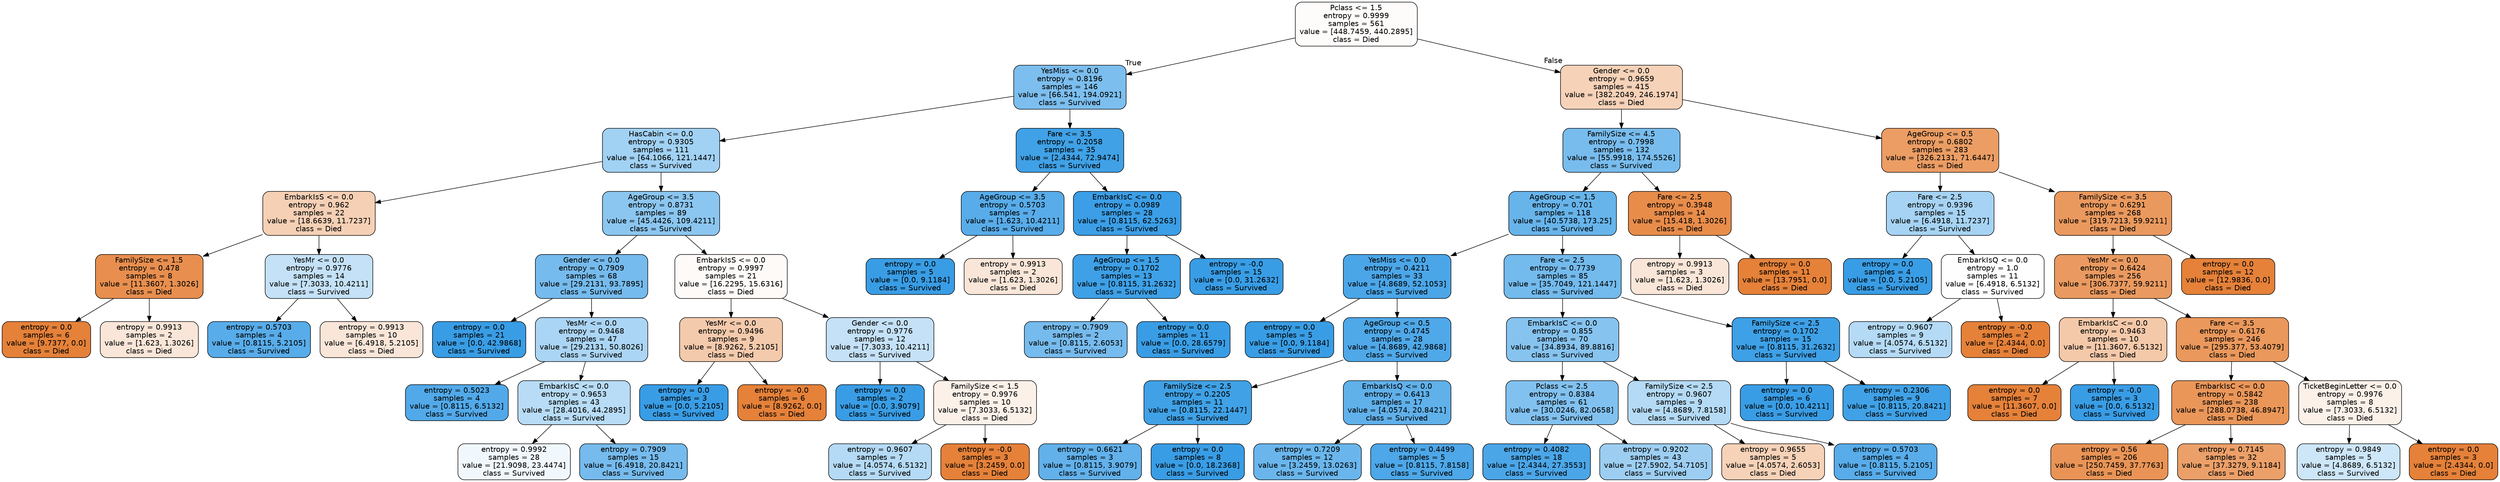 digraph Tree {
node [shape=box, style="filled, rounded", color="black", fontname=helvetica] ;
edge [fontname=helvetica] ;
0 [label="Pclass <= 1.5\nentropy = 0.9999\nsamples = 561\nvalue = [448.7459, 440.2895]\nclass = Died", fillcolor="#e5813905"] ;
1 [label="YesMiss <= 0.0\nentropy = 0.8196\nsamples = 146\nvalue = [66.541, 194.0921]\nclass = Survived", fillcolor="#399de5a8"] ;
0 -> 1 [labeldistance=2.5, labelangle=45, headlabel="True"] ;
2 [label="HasCabin <= 0.0\nentropy = 0.9305\nsamples = 111\nvalue = [64.1066, 121.1447]\nclass = Survived", fillcolor="#399de578"] ;
1 -> 2 ;
3 [label="EmbarkIsS <= 0.0\nentropy = 0.962\nsamples = 22\nvalue = [18.6639, 11.7237]\nclass = Died", fillcolor="#e581395f"] ;
2 -> 3 ;
4 [label="FamilySize <= 1.5\nentropy = 0.478\nsamples = 8\nvalue = [11.3607, 1.3026]\nclass = Died", fillcolor="#e58139e2"] ;
3 -> 4 ;
5 [label="entropy = 0.0\nsamples = 6\nvalue = [9.7377, 0.0]\nclass = Died", fillcolor="#e58139ff"] ;
4 -> 5 ;
6 [label="entropy = 0.9913\nsamples = 2\nvalue = [1.623, 1.3026]\nclass = Died", fillcolor="#e5813932"] ;
4 -> 6 ;
7 [label="YesMr <= 0.0\nentropy = 0.9776\nsamples = 14\nvalue = [7.3033, 10.4211]\nclass = Survived", fillcolor="#399de54c"] ;
3 -> 7 ;
8 [label="entropy = 0.5703\nsamples = 4\nvalue = [0.8115, 5.2105]\nclass = Survived", fillcolor="#399de5d7"] ;
7 -> 8 ;
9 [label="entropy = 0.9913\nsamples = 10\nvalue = [6.4918, 5.2105]\nclass = Died", fillcolor="#e5813932"] ;
7 -> 9 ;
10 [label="AgeGroup <= 3.5\nentropy = 0.8731\nsamples = 89\nvalue = [45.4426, 109.4211]\nclass = Survived", fillcolor="#399de595"] ;
2 -> 10 ;
11 [label="Gender <= 0.0\nentropy = 0.7909\nsamples = 68\nvalue = [29.2131, 93.7895]\nclass = Survived", fillcolor="#399de5b0"] ;
10 -> 11 ;
12 [label="entropy = 0.0\nsamples = 21\nvalue = [0.0, 42.9868]\nclass = Survived", fillcolor="#399de5ff"] ;
11 -> 12 ;
13 [label="YesMr <= 0.0\nentropy = 0.9468\nsamples = 47\nvalue = [29.2131, 50.8026]\nclass = Survived", fillcolor="#399de56c"] ;
11 -> 13 ;
14 [label="entropy = 0.5023\nsamples = 4\nvalue = [0.8115, 6.5132]\nclass = Survived", fillcolor="#399de5df"] ;
13 -> 14 ;
15 [label="EmbarkIsC <= 0.0\nentropy = 0.9653\nsamples = 43\nvalue = [28.4016, 44.2895]\nclass = Survived", fillcolor="#399de55b"] ;
13 -> 15 ;
16 [label="entropy = 0.9992\nsamples = 28\nvalue = [21.9098, 23.4474]\nclass = Survived", fillcolor="#399de511"] ;
15 -> 16 ;
17 [label="entropy = 0.7909\nsamples = 15\nvalue = [6.4918, 20.8421]\nclass = Survived", fillcolor="#399de5b0"] ;
15 -> 17 ;
18 [label="EmbarkIsS <= 0.0\nentropy = 0.9997\nsamples = 21\nvalue = [16.2295, 15.6316]\nclass = Died", fillcolor="#e5813909"] ;
10 -> 18 ;
19 [label="YesMr <= 0.0\nentropy = 0.9496\nsamples = 9\nvalue = [8.9262, 5.2105]\nclass = Died", fillcolor="#e581396a"] ;
18 -> 19 ;
20 [label="entropy = 0.0\nsamples = 3\nvalue = [0.0, 5.2105]\nclass = Survived", fillcolor="#399de5ff"] ;
19 -> 20 ;
21 [label="entropy = -0.0\nsamples = 6\nvalue = [8.9262, 0.0]\nclass = Died", fillcolor="#e58139ff"] ;
19 -> 21 ;
22 [label="Gender <= 0.0\nentropy = 0.9776\nsamples = 12\nvalue = [7.3033, 10.4211]\nclass = Survived", fillcolor="#399de54c"] ;
18 -> 22 ;
23 [label="entropy = 0.0\nsamples = 2\nvalue = [0.0, 3.9079]\nclass = Survived", fillcolor="#399de5ff"] ;
22 -> 23 ;
24 [label="FamilySize <= 1.5\nentropy = 0.9976\nsamples = 10\nvalue = [7.3033, 6.5132]\nclass = Died", fillcolor="#e581391c"] ;
22 -> 24 ;
25 [label="entropy = 0.9607\nsamples = 7\nvalue = [4.0574, 6.5132]\nclass = Survived", fillcolor="#399de560"] ;
24 -> 25 ;
26 [label="entropy = -0.0\nsamples = 3\nvalue = [3.2459, 0.0]\nclass = Died", fillcolor="#e58139ff"] ;
24 -> 26 ;
27 [label="Fare <= 3.5\nentropy = 0.2058\nsamples = 35\nvalue = [2.4344, 72.9474]\nclass = Survived", fillcolor="#399de5f6"] ;
1 -> 27 ;
28 [label="AgeGroup <= 3.5\nentropy = 0.5703\nsamples = 7\nvalue = [1.623, 10.4211]\nclass = Survived", fillcolor="#399de5d7"] ;
27 -> 28 ;
29 [label="entropy = 0.0\nsamples = 5\nvalue = [0.0, 9.1184]\nclass = Survived", fillcolor="#399de5ff"] ;
28 -> 29 ;
30 [label="entropy = 0.9913\nsamples = 2\nvalue = [1.623, 1.3026]\nclass = Died", fillcolor="#e5813932"] ;
28 -> 30 ;
31 [label="EmbarkIsC <= 0.0\nentropy = 0.0989\nsamples = 28\nvalue = [0.8115, 62.5263]\nclass = Survived", fillcolor="#399de5fc"] ;
27 -> 31 ;
32 [label="AgeGroup <= 1.5\nentropy = 0.1702\nsamples = 13\nvalue = [0.8115, 31.2632]\nclass = Survived", fillcolor="#399de5f8"] ;
31 -> 32 ;
33 [label="entropy = 0.7909\nsamples = 2\nvalue = [0.8115, 2.6053]\nclass = Survived", fillcolor="#399de5b0"] ;
32 -> 33 ;
34 [label="entropy = 0.0\nsamples = 11\nvalue = [0.0, 28.6579]\nclass = Survived", fillcolor="#399de5ff"] ;
32 -> 34 ;
35 [label="entropy = -0.0\nsamples = 15\nvalue = [0.0, 31.2632]\nclass = Survived", fillcolor="#399de5ff"] ;
31 -> 35 ;
36 [label="Gender <= 0.0\nentropy = 0.9659\nsamples = 415\nvalue = [382.2049, 246.1974]\nclass = Died", fillcolor="#e581395b"] ;
0 -> 36 [labeldistance=2.5, labelangle=-45, headlabel="False"] ;
37 [label="FamilySize <= 4.5\nentropy = 0.7998\nsamples = 132\nvalue = [55.9918, 174.5526]\nclass = Survived", fillcolor="#399de5ad"] ;
36 -> 37 ;
38 [label="AgeGroup <= 1.5\nentropy = 0.701\nsamples = 118\nvalue = [40.5738, 173.25]\nclass = Survived", fillcolor="#399de5c3"] ;
37 -> 38 ;
39 [label="YesMiss <= 0.0\nentropy = 0.4211\nsamples = 33\nvalue = [4.8689, 52.1053]\nclass = Survived", fillcolor="#399de5e7"] ;
38 -> 39 ;
40 [label="entropy = 0.0\nsamples = 5\nvalue = [0.0, 9.1184]\nclass = Survived", fillcolor="#399de5ff"] ;
39 -> 40 ;
41 [label="AgeGroup <= 0.5\nentropy = 0.4745\nsamples = 28\nvalue = [4.8689, 42.9868]\nclass = Survived", fillcolor="#399de5e2"] ;
39 -> 41 ;
42 [label="FamilySize <= 2.5\nentropy = 0.2205\nsamples = 11\nvalue = [0.8115, 22.1447]\nclass = Survived", fillcolor="#399de5f6"] ;
41 -> 42 ;
43 [label="entropy = 0.6621\nsamples = 3\nvalue = [0.8115, 3.9079]\nclass = Survived", fillcolor="#399de5ca"] ;
42 -> 43 ;
44 [label="entropy = 0.0\nsamples = 8\nvalue = [0.0, 18.2368]\nclass = Survived", fillcolor="#399de5ff"] ;
42 -> 44 ;
45 [label="EmbarkIsQ <= 0.0\nentropy = 0.6413\nsamples = 17\nvalue = [4.0574, 20.8421]\nclass = Survived", fillcolor="#399de5cd"] ;
41 -> 45 ;
46 [label="entropy = 0.7209\nsamples = 12\nvalue = [3.2459, 13.0263]\nclass = Survived", fillcolor="#399de5bf"] ;
45 -> 46 ;
47 [label="entropy = 0.4499\nsamples = 5\nvalue = [0.8115, 7.8158]\nclass = Survived", fillcolor="#399de5e5"] ;
45 -> 47 ;
48 [label="Fare <= 2.5\nentropy = 0.7739\nsamples = 85\nvalue = [35.7049, 121.1447]\nclass = Survived", fillcolor="#399de5b4"] ;
38 -> 48 ;
49 [label="EmbarkIsC <= 0.0\nentropy = 0.855\nsamples = 70\nvalue = [34.8934, 89.8816]\nclass = Survived", fillcolor="#399de59c"] ;
48 -> 49 ;
50 [label="Pclass <= 2.5\nentropy = 0.8384\nsamples = 61\nvalue = [30.0246, 82.0658]\nclass = Survived", fillcolor="#399de5a2"] ;
49 -> 50 ;
51 [label="entropy = 0.4082\nsamples = 18\nvalue = [2.4344, 27.3553]\nclass = Survived", fillcolor="#399de5e8"] ;
50 -> 51 ;
52 [label="entropy = 0.9202\nsamples = 43\nvalue = [27.5902, 54.7105]\nclass = Survived", fillcolor="#399de57e"] ;
50 -> 52 ;
53 [label="FamilySize <= 2.5\nentropy = 0.9607\nsamples = 9\nvalue = [4.8689, 7.8158]\nclass = Survived", fillcolor="#399de560"] ;
49 -> 53 ;
54 [label="entropy = 0.9655\nsamples = 5\nvalue = [4.0574, 2.6053]\nclass = Died", fillcolor="#e581395b"] ;
53 -> 54 ;
55 [label="entropy = 0.5703\nsamples = 4\nvalue = [0.8115, 5.2105]\nclass = Survived", fillcolor="#399de5d7"] ;
53 -> 55 ;
56 [label="FamilySize <= 2.5\nentropy = 0.1702\nsamples = 15\nvalue = [0.8115, 31.2632]\nclass = Survived", fillcolor="#399de5f8"] ;
48 -> 56 ;
57 [label="entropy = 0.0\nsamples = 6\nvalue = [0.0, 10.4211]\nclass = Survived", fillcolor="#399de5ff"] ;
56 -> 57 ;
58 [label="entropy = 0.2306\nsamples = 9\nvalue = [0.8115, 20.8421]\nclass = Survived", fillcolor="#399de5f5"] ;
56 -> 58 ;
59 [label="Fare <= 2.5\nentropy = 0.3948\nsamples = 14\nvalue = [15.418, 1.3026]\nclass = Died", fillcolor="#e58139e9"] ;
37 -> 59 ;
60 [label="entropy = 0.9913\nsamples = 3\nvalue = [1.623, 1.3026]\nclass = Died", fillcolor="#e5813932"] ;
59 -> 60 ;
61 [label="entropy = 0.0\nsamples = 11\nvalue = [13.7951, 0.0]\nclass = Died", fillcolor="#e58139ff"] ;
59 -> 61 ;
62 [label="AgeGroup <= 0.5\nentropy = 0.6802\nsamples = 283\nvalue = [326.2131, 71.6447]\nclass = Died", fillcolor="#e58139c7"] ;
36 -> 62 ;
63 [label="Fare <= 2.5\nentropy = 0.9396\nsamples = 15\nvalue = [6.4918, 11.7237]\nclass = Survived", fillcolor="#399de572"] ;
62 -> 63 ;
64 [label="entropy = 0.0\nsamples = 4\nvalue = [0.0, 5.2105]\nclass = Survived", fillcolor="#399de5ff"] ;
63 -> 64 ;
65 [label="EmbarkIsQ <= 0.0\nentropy = 1.0\nsamples = 11\nvalue = [6.4918, 6.5132]\nclass = Survived", fillcolor="#399de501"] ;
63 -> 65 ;
66 [label="entropy = 0.9607\nsamples = 9\nvalue = [4.0574, 6.5132]\nclass = Survived", fillcolor="#399de560"] ;
65 -> 66 ;
67 [label="entropy = -0.0\nsamples = 2\nvalue = [2.4344, 0.0]\nclass = Died", fillcolor="#e58139ff"] ;
65 -> 67 ;
68 [label="FamilySize <= 3.5\nentropy = 0.6291\nsamples = 268\nvalue = [319.7213, 59.9211]\nclass = Died", fillcolor="#e58139cf"] ;
62 -> 68 ;
69 [label="YesMr <= 0.0\nentropy = 0.6424\nsamples = 256\nvalue = [306.7377, 59.9211]\nclass = Died", fillcolor="#e58139cd"] ;
68 -> 69 ;
70 [label="EmbarkIsC <= 0.0\nentropy = 0.9463\nsamples = 10\nvalue = [11.3607, 6.5132]\nclass = Died", fillcolor="#e581396d"] ;
69 -> 70 ;
71 [label="entropy = 0.0\nsamples = 7\nvalue = [11.3607, 0.0]\nclass = Died", fillcolor="#e58139ff"] ;
70 -> 71 ;
72 [label="entropy = -0.0\nsamples = 3\nvalue = [0.0, 6.5132]\nclass = Survived", fillcolor="#399de5ff"] ;
70 -> 72 ;
73 [label="Fare <= 3.5\nentropy = 0.6176\nsamples = 246\nvalue = [295.377, 53.4079]\nclass = Died", fillcolor="#e58139d1"] ;
69 -> 73 ;
74 [label="EmbarkIsC <= 0.0\nentropy = 0.5842\nsamples = 238\nvalue = [288.0738, 46.8947]\nclass = Died", fillcolor="#e58139d5"] ;
73 -> 74 ;
75 [label="entropy = 0.56\nsamples = 206\nvalue = [250.7459, 37.7763]\nclass = Died", fillcolor="#e58139d9"] ;
74 -> 75 ;
76 [label="entropy = 0.7145\nsamples = 32\nvalue = [37.3279, 9.1184]\nclass = Died", fillcolor="#e58139c1"] ;
74 -> 76 ;
77 [label="TicketBeginLetter <= 0.0\nentropy = 0.9976\nsamples = 8\nvalue = [7.3033, 6.5132]\nclass = Died", fillcolor="#e581391c"] ;
73 -> 77 ;
78 [label="entropy = 0.9849\nsamples = 5\nvalue = [4.8689, 6.5132]\nclass = Survived", fillcolor="#399de540"] ;
77 -> 78 ;
79 [label="entropy = 0.0\nsamples = 3\nvalue = [2.4344, 0.0]\nclass = Died", fillcolor="#e58139ff"] ;
77 -> 79 ;
80 [label="entropy = 0.0\nsamples = 12\nvalue = [12.9836, 0.0]\nclass = Died", fillcolor="#e58139ff"] ;
68 -> 80 ;
}